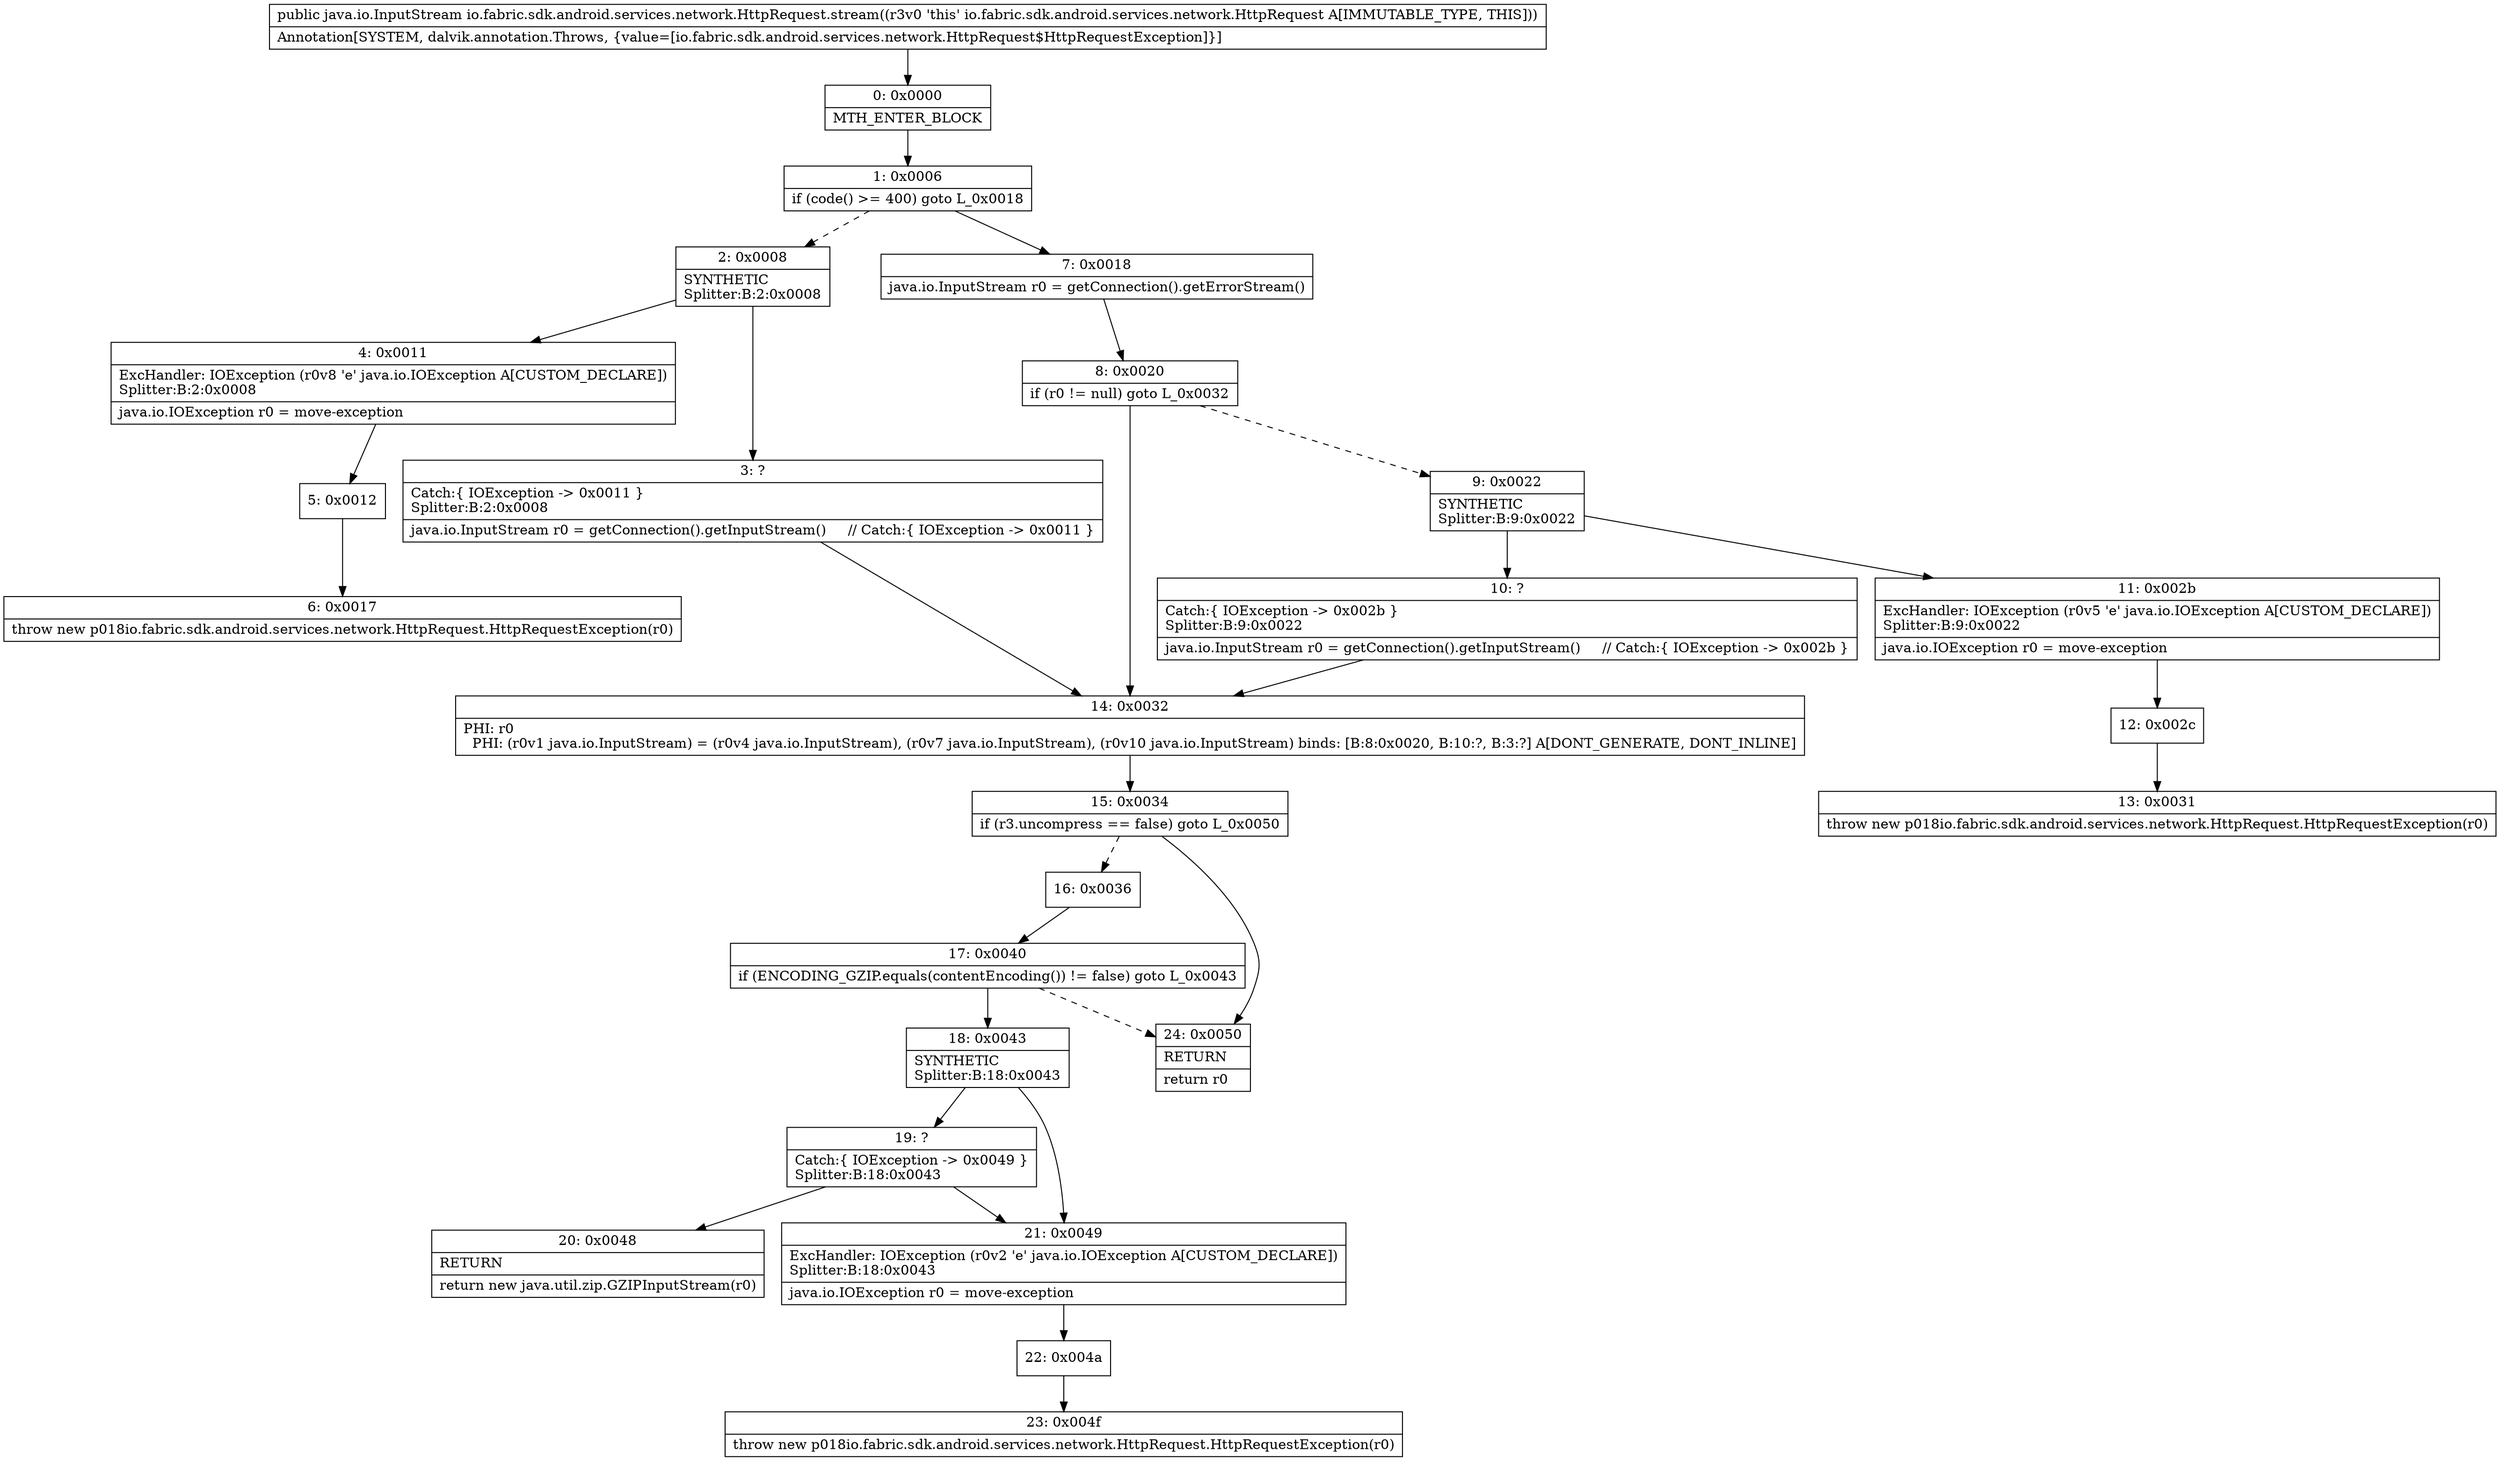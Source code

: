 digraph "CFG forio.fabric.sdk.android.services.network.HttpRequest.stream()Ljava\/io\/InputStream;" {
Node_0 [shape=record,label="{0\:\ 0x0000|MTH_ENTER_BLOCK\l}"];
Node_1 [shape=record,label="{1\:\ 0x0006|if (code() \>= 400) goto L_0x0018\l}"];
Node_2 [shape=record,label="{2\:\ 0x0008|SYNTHETIC\lSplitter:B:2:0x0008\l}"];
Node_3 [shape=record,label="{3\:\ ?|Catch:\{ IOException \-\> 0x0011 \}\lSplitter:B:2:0x0008\l|java.io.InputStream r0 = getConnection().getInputStream()     \/\/ Catch:\{ IOException \-\> 0x0011 \}\l}"];
Node_4 [shape=record,label="{4\:\ 0x0011|ExcHandler: IOException (r0v8 'e' java.io.IOException A[CUSTOM_DECLARE])\lSplitter:B:2:0x0008\l|java.io.IOException r0 = move\-exception\l}"];
Node_5 [shape=record,label="{5\:\ 0x0012}"];
Node_6 [shape=record,label="{6\:\ 0x0017|throw new p018io.fabric.sdk.android.services.network.HttpRequest.HttpRequestException(r0)\l}"];
Node_7 [shape=record,label="{7\:\ 0x0018|java.io.InputStream r0 = getConnection().getErrorStream()\l}"];
Node_8 [shape=record,label="{8\:\ 0x0020|if (r0 != null) goto L_0x0032\l}"];
Node_9 [shape=record,label="{9\:\ 0x0022|SYNTHETIC\lSplitter:B:9:0x0022\l}"];
Node_10 [shape=record,label="{10\:\ ?|Catch:\{ IOException \-\> 0x002b \}\lSplitter:B:9:0x0022\l|java.io.InputStream r0 = getConnection().getInputStream()     \/\/ Catch:\{ IOException \-\> 0x002b \}\l}"];
Node_11 [shape=record,label="{11\:\ 0x002b|ExcHandler: IOException (r0v5 'e' java.io.IOException A[CUSTOM_DECLARE])\lSplitter:B:9:0x0022\l|java.io.IOException r0 = move\-exception\l}"];
Node_12 [shape=record,label="{12\:\ 0x002c}"];
Node_13 [shape=record,label="{13\:\ 0x0031|throw new p018io.fabric.sdk.android.services.network.HttpRequest.HttpRequestException(r0)\l}"];
Node_14 [shape=record,label="{14\:\ 0x0032|PHI: r0 \l  PHI: (r0v1 java.io.InputStream) = (r0v4 java.io.InputStream), (r0v7 java.io.InputStream), (r0v10 java.io.InputStream) binds: [B:8:0x0020, B:10:?, B:3:?] A[DONT_GENERATE, DONT_INLINE]\l}"];
Node_15 [shape=record,label="{15\:\ 0x0034|if (r3.uncompress == false) goto L_0x0050\l}"];
Node_16 [shape=record,label="{16\:\ 0x0036}"];
Node_17 [shape=record,label="{17\:\ 0x0040|if (ENCODING_GZIP.equals(contentEncoding()) != false) goto L_0x0043\l}"];
Node_18 [shape=record,label="{18\:\ 0x0043|SYNTHETIC\lSplitter:B:18:0x0043\l}"];
Node_19 [shape=record,label="{19\:\ ?|Catch:\{ IOException \-\> 0x0049 \}\lSplitter:B:18:0x0043\l}"];
Node_20 [shape=record,label="{20\:\ 0x0048|RETURN\l|return new java.util.zip.GZIPInputStream(r0)\l}"];
Node_21 [shape=record,label="{21\:\ 0x0049|ExcHandler: IOException (r0v2 'e' java.io.IOException A[CUSTOM_DECLARE])\lSplitter:B:18:0x0043\l|java.io.IOException r0 = move\-exception\l}"];
Node_22 [shape=record,label="{22\:\ 0x004a}"];
Node_23 [shape=record,label="{23\:\ 0x004f|throw new p018io.fabric.sdk.android.services.network.HttpRequest.HttpRequestException(r0)\l}"];
Node_24 [shape=record,label="{24\:\ 0x0050|RETURN\l|return r0\l}"];
MethodNode[shape=record,label="{public java.io.InputStream io.fabric.sdk.android.services.network.HttpRequest.stream((r3v0 'this' io.fabric.sdk.android.services.network.HttpRequest A[IMMUTABLE_TYPE, THIS]))  | Annotation[SYSTEM, dalvik.annotation.Throws, \{value=[io.fabric.sdk.android.services.network.HttpRequest$HttpRequestException]\}]\l}"];
MethodNode -> Node_0;
Node_0 -> Node_1;
Node_1 -> Node_2[style=dashed];
Node_1 -> Node_7;
Node_2 -> Node_3;
Node_2 -> Node_4;
Node_3 -> Node_14;
Node_4 -> Node_5;
Node_5 -> Node_6;
Node_7 -> Node_8;
Node_8 -> Node_9[style=dashed];
Node_8 -> Node_14;
Node_9 -> Node_10;
Node_9 -> Node_11;
Node_10 -> Node_14;
Node_11 -> Node_12;
Node_12 -> Node_13;
Node_14 -> Node_15;
Node_15 -> Node_16[style=dashed];
Node_15 -> Node_24;
Node_16 -> Node_17;
Node_17 -> Node_18;
Node_17 -> Node_24[style=dashed];
Node_18 -> Node_19;
Node_18 -> Node_21;
Node_19 -> Node_20;
Node_19 -> Node_21;
Node_21 -> Node_22;
Node_22 -> Node_23;
}

